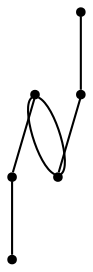 graph {
  node [shape=point,comment="{\"directed\":false,\"doi\":\"10.1007/978-3-030-68766-3_12\",\"figure\":\"4 (3)\"}"]

  v0 [pos="1583.358500021115,270.039917036915"]
  v1 [pos="1526.069119186157,270.039917036915"]
  v2 [pos="1468.7777671102506,270.039917036915"]
  v3 [pos="1411.4883862752927,270.039917036915"]
  v4 [pos="1354.1990054403348,270.039917036915"]
  v5 [pos="1296.90870257332,270.039917036915"]

  v5 -- v4 [id="-3",pos="1296.90870257332,270.039917036915 1354.1990054403348,270.039917036915 1354.1990054403348,270.039917036915 1354.1990054403348,270.039917036915"]
  v2 -- v1 [id="-4",pos="1468.7777671102506,270.039917036915 1526.069119186157,270.039917036915 1526.069119186157,270.039917036915 1526.069119186157,270.039917036915"]
  v1 -- v0 [id="-5",pos="1526.069119186157,270.039917036915 1583.358500021115,270.039917036915 1583.358500021115,270.039917036915 1583.358500021115,270.039917036915"]
  v4 -- v3 [id="-8",pos="1354.1990054403348,270.039917036915 1411.4883862752927,270.039917036915 1411.4883862752927,270.039917036915 1411.4883862752927,270.039917036915"]
  v3 -- v2 [id="-12",pos="1411.4883862752927,270.039917036915 1468.7777671102506,270.039917036915 1468.7777671102506,270.039917036915 1468.7777671102506,270.039917036915"]
  v2 -- v3 [id="-562",pos="1468.7777671102506,270.039917036915 1468.3212976538061,278.69952405935425 1468.3212976538061,278.69952405935425 1468.3212976538061,278.69952405935425 1466.3377205521379,282.0000086356411 1466.3377205521379,282.0000086356411 1466.3377205521379,282.0000086356411 1463.778922623974,284.85043580438503 1463.778922623974,284.85043580438503 1463.778922623974,284.85043580438503 1460.807690218622,287.2174538492558 1460.807690218622,287.2174538492558 1460.807690218622,287.2174538492558 1457.5529806471725,289.1177227315087 1457.5529806471725,289.1177227315087 1457.5529806471725,289.1177227315087 1454.1190789146501,290.5929400450117 1454.1190789146501,290.5929400450117 1454.1190789146501,290.5929400450117 1450.5518958586333,291.68477158981284 1450.5518958586333,291.68477158981284 1450.5518958586333,291.68477158981284 1446.9179449640335,292.43071817564686 1446.9179449640335,292.43071817564686 1446.9179449640335,292.43071817564686 1443.234013573123,292.8474397637692 1443.234013573123,292.8474397637692 1443.234013573123,292.8474397637692 1439.537618852344,292.95162810925456 1439.537618852344,292.95162810925456 1439.537618852344,292.95162810925456 1435.837027295997,292.74743230550735 1435.837027295997,292.74743230550735 1435.837027295997,292.74743230550735 1432.1697560705234,292.2265223718996 1432.1697560705234,292.2265223718996 1432.1697560705234,292.2265223718996 1428.5566621769285,291.3722224502663 1428.5566621769285,291.3722224502663 1428.5566621769285,291.3722224502663 1425.0269962873533,290.16370758903804 1425.0269962873533,290.16370758903804 1425.0269962873533,290.16370758903804 1421.6430750511415,288.5551469978526 1421.6430750511415,288.5551469978526 1421.6430750511415,288.5551469978526 1418.4633998125755,286.5090080731562 1418.4633998125755,286.5090080731562 1418.4633998125755,286.5090080731562 1415.6129854008493,283.987805902124 1415.6129854008493,283.987805902124 1415.6129854008493,283.987805902124 1411.4883862752927,270.039917036915 1411.4883862752927,270.039917036915 1411.4883862752927,270.039917036915"]
}